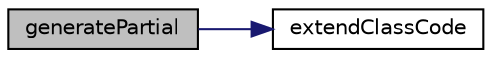 digraph "generatePartial"
{
  edge [fontname="Helvetica",fontsize="10",labelfontname="Helvetica",labelfontsize="10"];
  node [fontname="Helvetica",fontsize="10",shape=record];
  rankdir="LR";
  Node1 [label="generatePartial",height=0.2,width=0.4,color="black", fillcolor="grey75", style="filled" fontcolor="black"];
  Node1 -> Node2 [color="midnightblue",fontsize="10",style="solid",fontname="Helvetica"];
  Node2 [label="extendClassCode",height=0.2,width=0.4,color="black", fillcolor="white", style="filled",URL="$class_mock_generator.html#a85c6aa4653b44658e6e1e99fbb42377d"];
}
